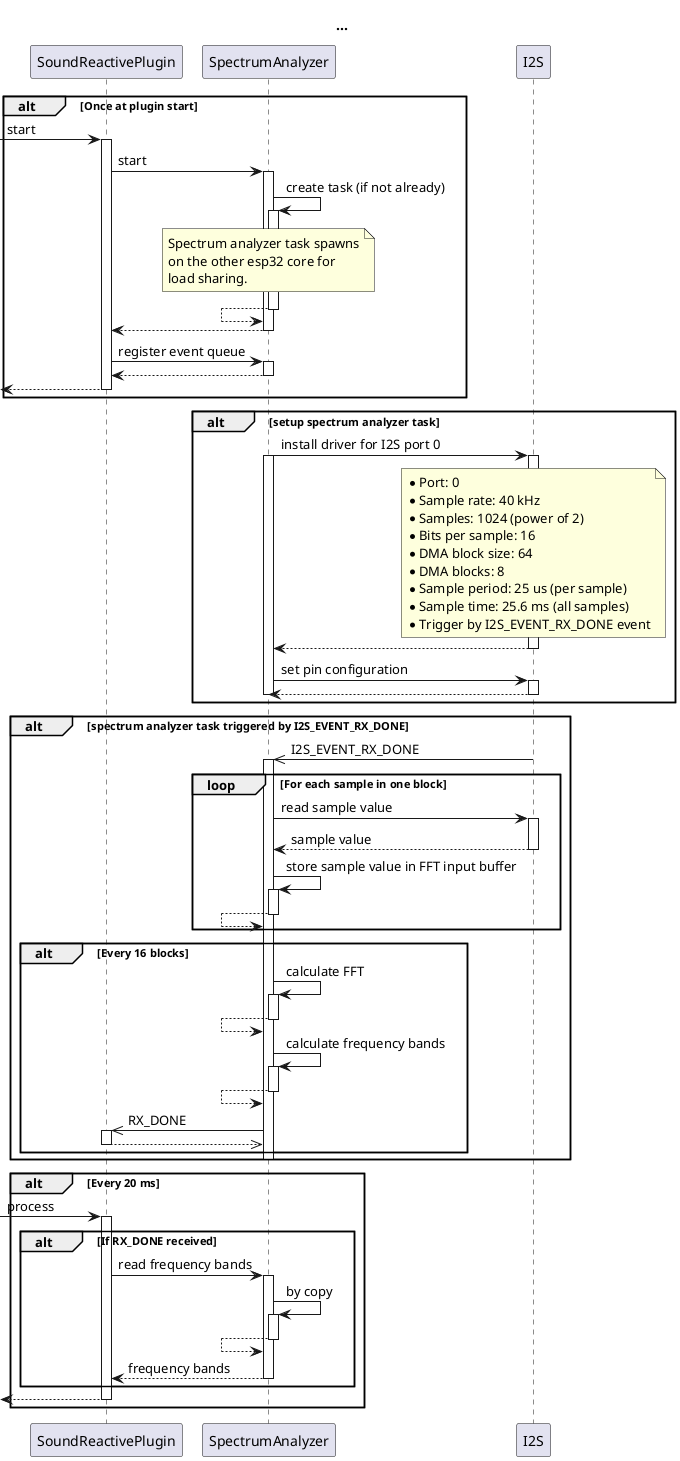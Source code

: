 @startuml

title ...

participant "SoundReactivePlugin" as plugin
participant "SpectrumAnalyzer" as specAnalyzer
participant "I2S" as i2s

autoactivate on

alt Once at plugin start

-> plugin: start
plugin -> specAnalyzer: start
specAnalyzer -> specAnalyzer: create task (if not already)

note over specAnalyzer
    Spectrum analyzer task spawns
    on the other esp32 core for
    load sharing.
end note

specAnalyzer <-- specAnalyzer
plugin <-- specAnalyzer
plugin -> specAnalyzer: register event queue
plugin <-- specAnalyzer
<-- plugin

end alt

alt setup spectrum analyzer task

    specAnalyzer -> i2s: install driver for I2S port 0

    activate specAnalyzer

    note over i2s
        * Port: 0
        * Sample rate: 40 kHz
        * Samples: 1024 (power of 2)
        * Bits per sample: 16
        * DMA block size: 64
        * DMA blocks: 8
        * Sample period: 25 us (per sample)
        * Sample time: 25.6 ms (all samples)
        * Trigger by I2S_EVENT_RX_DONE event
    end note

    specAnalyzer <-- i2s

    specAnalyzer -> i2s: set pin configuration
    specAnalyzer <-- i2s

    deactivate specAnalyzer

end alt

alt spectrum analyzer task triggered by I2S_EVENT_RX_DONE

    specAnalyzer <<- i2s: I2S_EVENT_RX_DONE

    loop For each sample in one block

        specAnalyzer -> i2s: read sample value
        specAnalyzer <-- i2s: sample value
        specAnalyzer -> specAnalyzer: store sample value in FFT input buffer
        specAnalyzer <-- specAnalyzer

    end loop

    alt Every 16 blocks

        specAnalyzer -> specAnalyzer: calculate FFT
        specAnalyzer <-- specAnalyzer
        specAnalyzer -> specAnalyzer: calculate frequency bands
        specAnalyzer <-- specAnalyzer

        plugin <<- specAnalyzer: RX_DONE
        plugin -->> specAnalyzer

    end alt

    deactivate specAnalyzer

end alt

alt Every 20 ms

-> plugin: process

alt If RX_DONE received

    plugin -> specAnalyzer: read frequency bands
    specAnalyzer -> specAnalyzer: by copy
    specAnalyzer <-- specAnalyzer
    plugin <-- specAnalyzer: frequency bands

end alt

<-- plugin

end loop

@enduml
